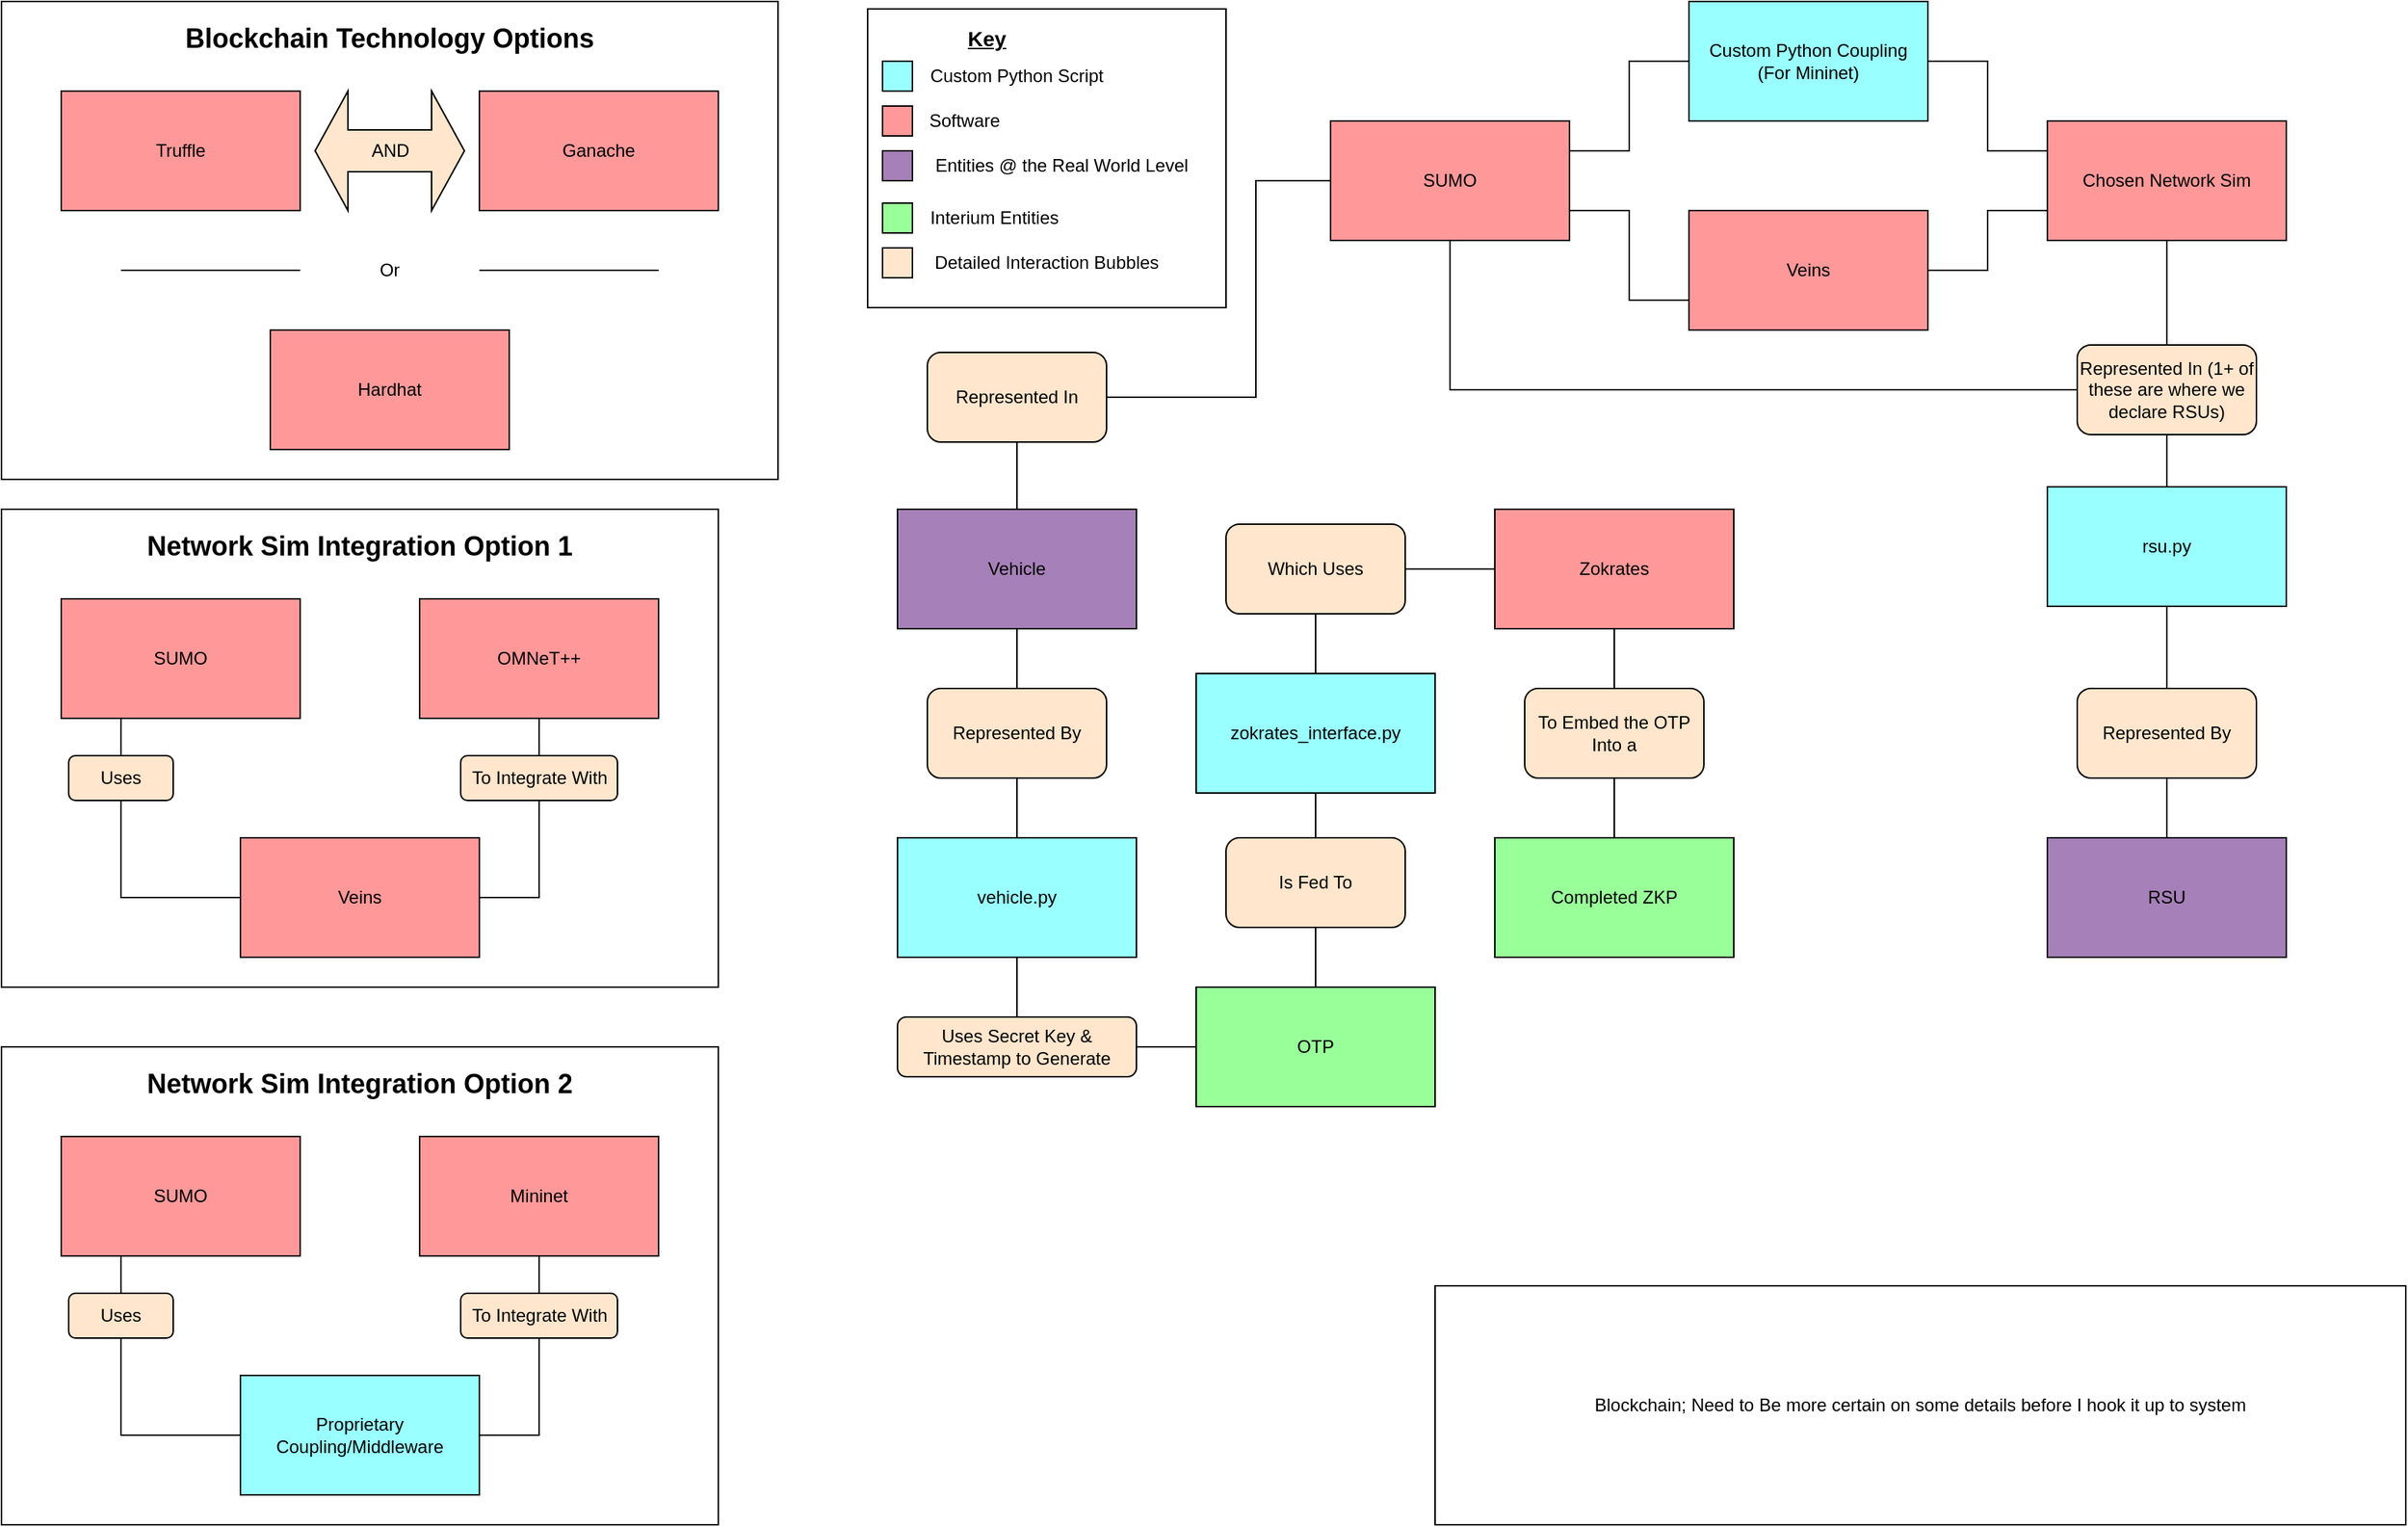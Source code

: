 <mxfile version="27.0.9">
  <diagram name="Page-1" id="rGFqW4cL4ZWhmywbft53">
    <mxGraphModel dx="3781" dy="1051" grid="1" gridSize="10" guides="1" tooltips="1" connect="1" arrows="1" fold="1" page="1" pageScale="1" pageWidth="850" pageHeight="1100" math="0" shadow="0">
      <root>
        <mxCell id="0" />
        <mxCell id="1" parent="0" />
        <mxCell id="xacsmnz1SWvq0rgQp3L0-67" value="" style="rounded=0;whiteSpace=wrap;html=1;" parent="1" vertex="1">
          <mxGeometry x="-1680" y="740" width="480" height="320" as="geometry" />
        </mxCell>
        <mxCell id="xacsmnz1SWvq0rgQp3L0-59" value="" style="rounded=0;whiteSpace=wrap;html=1;" parent="1" vertex="1">
          <mxGeometry x="-1680" y="380" width="480" height="320" as="geometry" />
        </mxCell>
        <mxCell id="xacsmnz1SWvq0rgQp3L0-42" value="" style="rounded=0;whiteSpace=wrap;html=1;" parent="1" vertex="1">
          <mxGeometry x="-1680" y="40" width="520" height="320" as="geometry" />
        </mxCell>
        <mxCell id="xacsmnz1SWvq0rgQp3L0-1" value="SUMO" style="rounded=0;whiteSpace=wrap;html=1;fillColor=#FF9999;" parent="1" vertex="1">
          <mxGeometry x="-1640" y="440" width="160" height="80" as="geometry" />
        </mxCell>
        <mxCell id="xacsmnz1SWvq0rgQp3L0-2" value="Hardhat" style="rounded=0;whiteSpace=wrap;html=1;fillColor=#FF9999;" parent="1" vertex="1">
          <mxGeometry x="-1500" y="260" width="160" height="80" as="geometry" />
        </mxCell>
        <mxCell id="xacsmnz1SWvq0rgQp3L0-3" value="Zokrates" style="rounded=0;whiteSpace=wrap;html=1;fillColor=#FF9999;" parent="1" vertex="1">
          <mxGeometry x="-680" y="380" width="160" height="80" as="geometry" />
        </mxCell>
        <mxCell id="xacsmnz1SWvq0rgQp3L0-4" value="Veins" style="rounded=0;whiteSpace=wrap;html=1;fillColor=#FF9999;" parent="1" vertex="1">
          <mxGeometry x="-1520" y="600" width="160" height="80" as="geometry" />
        </mxCell>
        <mxCell id="xacsmnz1SWvq0rgQp3L0-5" value="Truffle" style="rounded=0;whiteSpace=wrap;html=1;fillColor=#FF9999;" parent="1" vertex="1">
          <mxGeometry x="-1640" y="100" width="160" height="80" as="geometry" />
        </mxCell>
        <mxCell id="xacsmnz1SWvq0rgQp3L0-7" value="OMNeT++" style="rounded=0;whiteSpace=wrap;html=1;fillColor=#FF9999;" parent="1" vertex="1">
          <mxGeometry x="-1400" y="440" width="160" height="80" as="geometry" />
        </mxCell>
        <mxCell id="xacsmnz1SWvq0rgQp3L0-8" value="Ganache" style="rounded=0;whiteSpace=wrap;html=1;fillColor=#FF9999;" parent="1" vertex="1">
          <mxGeometry x="-1360" y="100" width="160" height="80" as="geometry" />
        </mxCell>
        <mxCell id="xacsmnz1SWvq0rgQp3L0-9" value="Vehicle" style="rounded=0;whiteSpace=wrap;html=1;fillColor=#A680B8;" parent="1" vertex="1">
          <mxGeometry x="-1080" y="380" width="160" height="80" as="geometry" />
        </mxCell>
        <mxCell id="xacsmnz1SWvq0rgQp3L0-10" value="Blockchain" style="rounded=0;whiteSpace=wrap;html=1;fillColor=#A680B8;" parent="1" vertex="1">
          <mxGeometry x="-670" y="940" width="160" height="80" as="geometry" />
        </mxCell>
        <mxCell id="xacsmnz1SWvq0rgQp3L0-11" value="zokrates_interface.py" style="rounded=0;whiteSpace=wrap;html=1;fillColor=#99FFFF;" parent="1" vertex="1">
          <mxGeometry x="-880" y="490" width="160" height="80" as="geometry" />
        </mxCell>
        <mxCell id="xacsmnz1SWvq0rgQp3L0-12" value="RSU" style="rounded=0;whiteSpace=wrap;html=1;fillColor=#A680B8;" parent="1" vertex="1">
          <mxGeometry x="-310" y="600" width="160" height="80" as="geometry" />
        </mxCell>
        <mxCell id="xacsmnz1SWvq0rgQp3L0-13" value="blockchain.py" style="rounded=0;whiteSpace=wrap;html=1;fillColor=#99FFFF;" parent="1" vertex="1">
          <mxGeometry x="-260" y="940" width="160" height="80" as="geometry" />
        </mxCell>
        <mxCell id="xacsmnz1SWvq0rgQp3L0-14" value="Completed ZKP" style="rounded=0;whiteSpace=wrap;html=1;fillColor=#99FF99;" parent="1" vertex="1">
          <mxGeometry x="-680" y="600" width="160" height="80" as="geometry" />
        </mxCell>
        <mxCell id="xacsmnz1SWvq0rgQp3L0-15" value="rsu.py" style="rounded=0;whiteSpace=wrap;html=1;fillColor=#99FFFF;" parent="1" vertex="1">
          <mxGeometry x="-310" y="365" width="160" height="80" as="geometry" />
        </mxCell>
        <mxCell id="xacsmnz1SWvq0rgQp3L0-16" value="vehicle.py" style="rounded=0;whiteSpace=wrap;html=1;fillColor=#99FFFF;" parent="1" vertex="1">
          <mxGeometry x="-1080" y="600" width="160" height="80" as="geometry" />
        </mxCell>
        <mxCell id="xacsmnz1SWvq0rgQp3L0-37" value="OTP" style="rounded=0;whiteSpace=wrap;html=1;fillColor=#99FF99;" parent="1" vertex="1">
          <mxGeometry x="-880" y="700" width="160" height="80" as="geometry" />
        </mxCell>
        <mxCell id="xacsmnz1SWvq0rgQp3L0-38" value="AND" style="html=1;shadow=0;dashed=0;align=center;verticalAlign=middle;shape=mxgraph.arrows2.twoWayArrow;dy=0.65;dx=22;fillColor=#FFE6CC;" parent="1" vertex="1">
          <mxGeometry x="-1470" y="100" width="100" height="80" as="geometry" />
        </mxCell>
        <mxCell id="xacsmnz1SWvq0rgQp3L0-39" value="" style="endArrow=none;html=1;rounded=0;" parent="1" edge="1">
          <mxGeometry width="50" height="50" relative="1" as="geometry">
            <mxPoint x="-1600" y="220" as="sourcePoint" />
            <mxPoint x="-1480" y="220" as="targetPoint" />
          </mxGeometry>
        </mxCell>
        <mxCell id="xacsmnz1SWvq0rgQp3L0-40" value="" style="endArrow=none;html=1;rounded=0;" parent="1" edge="1">
          <mxGeometry width="50" height="50" relative="1" as="geometry">
            <mxPoint x="-1360" y="220" as="sourcePoint" />
            <mxPoint x="-1240" y="220" as="targetPoint" />
          </mxGeometry>
        </mxCell>
        <mxCell id="xacsmnz1SWvq0rgQp3L0-41" value="Or" style="text;html=1;align=center;verticalAlign=middle;whiteSpace=wrap;rounded=0;" parent="1" vertex="1">
          <mxGeometry x="-1450" y="200" width="60" height="40" as="geometry" />
        </mxCell>
        <mxCell id="xacsmnz1SWvq0rgQp3L0-45" value="&lt;b&gt;&lt;font style=&quot;font-size: 18px;&quot;&gt;Blockchain Technology Options&lt;/font&gt;&lt;/b&gt;" style="text;html=1;align=center;verticalAlign=middle;whiteSpace=wrap;rounded=0;" parent="1" vertex="1">
          <mxGeometry x="-1565" y="50" width="290" height="30" as="geometry" />
        </mxCell>
        <mxCell id="xacsmnz1SWvq0rgQp3L0-56" value="Proprietary Coupling/Middleware" style="rounded=0;whiteSpace=wrap;html=1;fillColor=#99FFFF;" parent="1" vertex="1">
          <mxGeometry x="-1520" y="960" width="160" height="80" as="geometry" />
        </mxCell>
        <mxCell id="xacsmnz1SWvq0rgQp3L0-57" value="SUMO" style="rounded=0;whiteSpace=wrap;html=1;fillColor=#FF9999;" parent="1" vertex="1">
          <mxGeometry x="-790" y="120" width="160" height="80" as="geometry" />
        </mxCell>
        <mxCell id="xacsmnz1SWvq0rgQp3L0-60" value="&lt;b&gt;&lt;font style=&quot;font-size: 18px;&quot;&gt;Network Sim Integration Option 1&lt;/font&gt;&lt;/b&gt;" style="text;html=1;align=center;verticalAlign=middle;whiteSpace=wrap;rounded=0;" parent="1" vertex="1">
          <mxGeometry x="-1590" y="390" width="300" height="30" as="geometry" />
        </mxCell>
        <mxCell id="xacsmnz1SWvq0rgQp3L0-61" value="" style="endArrow=none;html=1;rounded=0;entryX=0.25;entryY=1;entryDx=0;entryDy=0;exitX=0.5;exitY=0;exitDx=0;exitDy=0;" parent="1" source="xacsmnz1SWvq0rgQp3L0-62" target="xacsmnz1SWvq0rgQp3L0-1" edge="1">
          <mxGeometry width="50" height="50" relative="1" as="geometry">
            <mxPoint x="-1520" y="680" as="sourcePoint" />
            <mxPoint x="-1470" y="630" as="targetPoint" />
          </mxGeometry>
        </mxCell>
        <mxCell id="xacsmnz1SWvq0rgQp3L0-62" value="Uses" style="rounded=1;whiteSpace=wrap;html=1;fillColor=#FFE6CC;" parent="1" vertex="1">
          <mxGeometry x="-1635" y="545" width="70" height="30" as="geometry" />
        </mxCell>
        <mxCell id="xacsmnz1SWvq0rgQp3L0-63" value="" style="endArrow=none;html=1;rounded=0;entryX=0.5;entryY=1;entryDx=0;entryDy=0;exitX=0;exitY=0.5;exitDx=0;exitDy=0;" parent="1" source="xacsmnz1SWvq0rgQp3L0-4" target="xacsmnz1SWvq0rgQp3L0-62" edge="1">
          <mxGeometry width="50" height="50" relative="1" as="geometry">
            <mxPoint x="-1520" y="680" as="sourcePoint" />
            <mxPoint x="-1470" y="630" as="targetPoint" />
            <Array as="points">
              <mxPoint x="-1600" y="640" />
            </Array>
          </mxGeometry>
        </mxCell>
        <mxCell id="xacsmnz1SWvq0rgQp3L0-64" value="To Integrate With" style="rounded=1;whiteSpace=wrap;html=1;fillColor=#FFE6CC;" parent="1" vertex="1">
          <mxGeometry x="-1372.5" y="545" width="105" height="30" as="geometry" />
        </mxCell>
        <mxCell id="xacsmnz1SWvq0rgQp3L0-65" value="" style="endArrow=none;html=1;rounded=0;entryX=1;entryY=0.5;entryDx=0;entryDy=0;exitX=0.5;exitY=1;exitDx=0;exitDy=0;" parent="1" source="xacsmnz1SWvq0rgQp3L0-64" target="xacsmnz1SWvq0rgQp3L0-4" edge="1">
          <mxGeometry width="50" height="50" relative="1" as="geometry">
            <mxPoint x="-1520" y="680" as="sourcePoint" />
            <mxPoint x="-1470" y="630" as="targetPoint" />
            <Array as="points">
              <mxPoint x="-1320" y="640" />
            </Array>
          </mxGeometry>
        </mxCell>
        <mxCell id="xacsmnz1SWvq0rgQp3L0-66" value="" style="endArrow=none;html=1;rounded=0;entryX=0.5;entryY=0;entryDx=0;entryDy=0;exitX=0.5;exitY=1;exitDx=0;exitDy=0;" parent="1" source="xacsmnz1SWvq0rgQp3L0-7" target="xacsmnz1SWvq0rgQp3L0-64" edge="1">
          <mxGeometry width="50" height="50" relative="1" as="geometry">
            <mxPoint x="-1470" y="570" as="sourcePoint" />
            <mxPoint x="-1420" y="520" as="targetPoint" />
          </mxGeometry>
        </mxCell>
        <mxCell id="xacsmnz1SWvq0rgQp3L0-68" value="SUMO" style="rounded=0;whiteSpace=wrap;html=1;fillColor=#FF9999;" parent="1" vertex="1">
          <mxGeometry x="-1640" y="800" width="160" height="80" as="geometry" />
        </mxCell>
        <mxCell id="xacsmnz1SWvq0rgQp3L0-70" value="Mininet" style="rounded=0;whiteSpace=wrap;html=1;fillColor=#FF9999;" parent="1" vertex="1">
          <mxGeometry x="-1400" y="800" width="160" height="80" as="geometry" />
        </mxCell>
        <mxCell id="xacsmnz1SWvq0rgQp3L0-71" value="&lt;b&gt;&lt;font style=&quot;font-size: 18px;&quot;&gt;Network Sim Integration Option 2&lt;/font&gt;&lt;/b&gt;" style="text;html=1;align=center;verticalAlign=middle;whiteSpace=wrap;rounded=0;" parent="1" vertex="1">
          <mxGeometry x="-1590" y="750" width="300" height="30" as="geometry" />
        </mxCell>
        <mxCell id="xacsmnz1SWvq0rgQp3L0-72" value="" style="endArrow=none;html=1;rounded=0;entryX=0.25;entryY=1;entryDx=0;entryDy=0;exitX=0.5;exitY=0;exitDx=0;exitDy=0;" parent="1" source="xacsmnz1SWvq0rgQp3L0-73" target="xacsmnz1SWvq0rgQp3L0-68" edge="1">
          <mxGeometry width="50" height="50" relative="1" as="geometry">
            <mxPoint x="-1520" y="1040" as="sourcePoint" />
            <mxPoint x="-1470" y="990" as="targetPoint" />
          </mxGeometry>
        </mxCell>
        <mxCell id="xacsmnz1SWvq0rgQp3L0-73" value="Uses" style="rounded=1;whiteSpace=wrap;html=1;fillColor=#FFE6CC;" parent="1" vertex="1">
          <mxGeometry x="-1635" y="905" width="70" height="30" as="geometry" />
        </mxCell>
        <mxCell id="xacsmnz1SWvq0rgQp3L0-74" value="" style="endArrow=none;html=1;rounded=0;entryX=0.5;entryY=1;entryDx=0;entryDy=0;exitX=0;exitY=0.5;exitDx=0;exitDy=0;" parent="1" target="xacsmnz1SWvq0rgQp3L0-73" edge="1">
          <mxGeometry width="50" height="50" relative="1" as="geometry">
            <mxPoint x="-1520" y="1000" as="sourcePoint" />
            <mxPoint x="-1470" y="990" as="targetPoint" />
            <Array as="points">
              <mxPoint x="-1600" y="1000" />
            </Array>
          </mxGeometry>
        </mxCell>
        <mxCell id="xacsmnz1SWvq0rgQp3L0-75" value="To Integrate With" style="rounded=1;whiteSpace=wrap;html=1;fillColor=#FFE6CC;" parent="1" vertex="1">
          <mxGeometry x="-1372.5" y="905" width="105" height="30" as="geometry" />
        </mxCell>
        <mxCell id="xacsmnz1SWvq0rgQp3L0-76" value="" style="endArrow=none;html=1;rounded=0;entryX=1;entryY=0.5;entryDx=0;entryDy=0;exitX=0.5;exitY=1;exitDx=0;exitDy=0;" parent="1" source="xacsmnz1SWvq0rgQp3L0-75" edge="1">
          <mxGeometry width="50" height="50" relative="1" as="geometry">
            <mxPoint x="-1520" y="1040" as="sourcePoint" />
            <mxPoint x="-1360" y="1000" as="targetPoint" />
            <Array as="points">
              <mxPoint x="-1320" y="1000" />
            </Array>
          </mxGeometry>
        </mxCell>
        <mxCell id="xacsmnz1SWvq0rgQp3L0-77" value="" style="endArrow=none;html=1;rounded=0;entryX=0.5;entryY=0;entryDx=0;entryDy=0;exitX=0.5;exitY=1;exitDx=0;exitDy=0;" parent="1" source="xacsmnz1SWvq0rgQp3L0-70" target="xacsmnz1SWvq0rgQp3L0-75" edge="1">
          <mxGeometry width="50" height="50" relative="1" as="geometry">
            <mxPoint x="-1470" y="930" as="sourcePoint" />
            <mxPoint x="-1420" y="880" as="targetPoint" />
          </mxGeometry>
        </mxCell>
        <mxCell id="xacsmnz1SWvq0rgQp3L0-78" value="&lt;div&gt;&lt;span style=&quot;background-color: transparent; color: light-dark(rgb(0, 0, 0), rgb(255, 255, 255));&quot;&gt;Represented By&lt;/span&gt;&lt;/div&gt;" style="rounded=1;whiteSpace=wrap;html=1;fillColor=#FFE6CC;" parent="1" vertex="1">
          <mxGeometry x="-1060" y="500" width="120" height="60" as="geometry" />
        </mxCell>
        <mxCell id="xacsmnz1SWvq0rgQp3L0-79" value="" style="endArrow=none;html=1;rounded=0;exitX=0.5;exitY=1;exitDx=0;exitDy=0;entryX=0.5;entryY=0;entryDx=0;entryDy=0;" parent="1" source="xacsmnz1SWvq0rgQp3L0-9" target="xacsmnz1SWvq0rgQp3L0-78" edge="1">
          <mxGeometry width="50" height="50" relative="1" as="geometry">
            <mxPoint x="-410" y="670" as="sourcePoint" />
            <mxPoint x="-860" y="420" as="targetPoint" />
          </mxGeometry>
        </mxCell>
        <mxCell id="xacsmnz1SWvq0rgQp3L0-80" value="" style="endArrow=none;html=1;rounded=0;exitX=0.5;exitY=1;exitDx=0;exitDy=0;entryX=0.5;entryY=0;entryDx=0;entryDy=0;" parent="1" source="xacsmnz1SWvq0rgQp3L0-78" target="xacsmnz1SWvq0rgQp3L0-16" edge="1">
          <mxGeometry width="50" height="50" relative="1" as="geometry">
            <mxPoint x="-740" y="419.49" as="sourcePoint" />
            <mxPoint x="-680" y="419.49" as="targetPoint" />
          </mxGeometry>
        </mxCell>
        <mxCell id="xacsmnz1SWvq0rgQp3L0-81" value="Represented By" style="rounded=1;whiteSpace=wrap;html=1;fillColor=#FFE6CC;" parent="1" vertex="1">
          <mxGeometry x="-290" y="500" width="120" height="60" as="geometry" />
        </mxCell>
        <mxCell id="xacsmnz1SWvq0rgQp3L0-82" value="" style="endArrow=none;html=1;rounded=0;entryX=0.5;entryY=0;entryDx=0;entryDy=0;exitX=0.5;exitY=1;exitDx=0;exitDy=0;" parent="1" source="xacsmnz1SWvq0rgQp3L0-15" target="xacsmnz1SWvq0rgQp3L0-81" edge="1">
          <mxGeometry width="50" height="50" relative="1" as="geometry">
            <mxPoint x="-1390" y="180" as="sourcePoint" />
            <mxPoint x="-1340" y="130" as="targetPoint" />
          </mxGeometry>
        </mxCell>
        <mxCell id="xacsmnz1SWvq0rgQp3L0-83" value="" style="endArrow=none;html=1;rounded=0;entryX=0.5;entryY=0;entryDx=0;entryDy=0;exitX=0.5;exitY=1;exitDx=0;exitDy=0;" parent="1" source="xacsmnz1SWvq0rgQp3L0-81" target="xacsmnz1SWvq0rgQp3L0-12" edge="1">
          <mxGeometry width="50" height="50" relative="1" as="geometry">
            <mxPoint x="-1390" y="180" as="sourcePoint" />
            <mxPoint x="-1340" y="130" as="targetPoint" />
          </mxGeometry>
        </mxCell>
        <mxCell id="xacsmnz1SWvq0rgQp3L0-84" value="Uses Secret Key &amp;amp; Timestamp to Generate" style="rounded=1;whiteSpace=wrap;html=1;fillColor=#FFE6CC;" parent="1" vertex="1">
          <mxGeometry x="-1080" y="720" width="160" height="40" as="geometry" />
        </mxCell>
        <mxCell id="xacsmnz1SWvq0rgQp3L0-87" value="Is Fed To" style="rounded=1;whiteSpace=wrap;html=1;fillColor=#FFE6CC;" parent="1" vertex="1">
          <mxGeometry x="-860" y="600" width="120" height="60" as="geometry" />
        </mxCell>
        <mxCell id="xacsmnz1SWvq0rgQp3L0-88" value="Which Uses" style="rounded=1;whiteSpace=wrap;html=1;fillColor=#FFE6CC;" parent="1" vertex="1">
          <mxGeometry x="-860" y="390" width="120" height="60" as="geometry" />
        </mxCell>
        <mxCell id="xacsmnz1SWvq0rgQp3L0-89" value="To Embed the OTP Into a" style="rounded=1;whiteSpace=wrap;html=1;fillColor=#FFE6CC;" parent="1" vertex="1">
          <mxGeometry x="-660" y="500" width="120" height="60" as="geometry" />
        </mxCell>
        <mxCell id="xacsmnz1SWvq0rgQp3L0-98" value="Represented In" style="rounded=1;whiteSpace=wrap;html=1;fillColor=#FFE6CC;" parent="1" vertex="1">
          <mxGeometry x="-1060" y="275" width="120" height="60" as="geometry" />
        </mxCell>
        <mxCell id="xacsmnz1SWvq0rgQp3L0-99" value="Represented In (1+ of these are where we declare RSUs)" style="rounded=1;whiteSpace=wrap;html=1;fillColor=#FFE6CC;" parent="1" vertex="1">
          <mxGeometry x="-290" y="270" width="120" height="60" as="geometry" />
        </mxCell>
        <mxCell id="xacsmnz1SWvq0rgQp3L0-100" value="Chosen Network Sim" style="rounded=0;whiteSpace=wrap;html=1;fillColor=#FF9999;" parent="1" vertex="1">
          <mxGeometry x="-310" y="120" width="160" height="80" as="geometry" />
        </mxCell>
        <mxCell id="xacsmnz1SWvq0rgQp3L0-101" value="Chosen Blockchain Technology" style="rounded=0;whiteSpace=wrap;html=1;fillColor=#FF9999;" parent="1" vertex="1">
          <mxGeometry x="-460" y="940" width="160" height="80" as="geometry" />
        </mxCell>
        <mxCell id="xacsmnz1SWvq0rgQp3L0-103" value="Custom Python Coupling (For Mininet)" style="rounded=0;whiteSpace=wrap;html=1;fillColor=#99FFFF;" parent="1" vertex="1">
          <mxGeometry x="-550" y="40" width="160" height="80" as="geometry" />
        </mxCell>
        <mxCell id="xacsmnz1SWvq0rgQp3L0-114" value="" style="endArrow=none;html=1;rounded=0;entryX=0.5;entryY=1;entryDx=0;entryDy=0;exitX=0.5;exitY=0;exitDx=0;exitDy=0;" parent="1" source="xacsmnz1SWvq0rgQp3L0-84" target="xacsmnz1SWvq0rgQp3L0-16" edge="1">
          <mxGeometry width="50" height="50" relative="1" as="geometry">
            <mxPoint x="-820" y="630" as="sourcePoint" />
            <mxPoint x="-770" y="580" as="targetPoint" />
          </mxGeometry>
        </mxCell>
        <mxCell id="xacsmnz1SWvq0rgQp3L0-115" value="" style="endArrow=none;html=1;rounded=0;entryX=0.5;entryY=1;entryDx=0;entryDy=0;exitX=0.5;exitY=0;exitDx=0;exitDy=0;" parent="1" source="xacsmnz1SWvq0rgQp3L0-89" target="xacsmnz1SWvq0rgQp3L0-3" edge="1">
          <mxGeometry width="50" height="50" relative="1" as="geometry">
            <mxPoint x="-625" y="505" as="sourcePoint" />
            <mxPoint x="-575" y="455" as="targetPoint" />
          </mxGeometry>
        </mxCell>
        <mxCell id="xacsmnz1SWvq0rgQp3L0-116" value="" style="endArrow=none;html=1;rounded=0;entryX=0.5;entryY=1;entryDx=0;entryDy=0;exitX=0.5;exitY=0;exitDx=0;exitDy=0;" parent="1" source="xacsmnz1SWvq0rgQp3L0-11" target="xacsmnz1SWvq0rgQp3L0-88" edge="1">
          <mxGeometry width="50" height="50" relative="1" as="geometry">
            <mxPoint x="-800" y="480" as="sourcePoint" />
            <mxPoint x="-775" y="440" as="targetPoint" />
          </mxGeometry>
        </mxCell>
        <mxCell id="xacsmnz1SWvq0rgQp3L0-117" value="" style="endArrow=none;html=1;rounded=0;exitX=0.5;exitY=0;exitDx=0;exitDy=0;entryX=0.5;entryY=1;entryDx=0;entryDy=0;" parent="1" source="xacsmnz1SWvq0rgQp3L0-87" target="xacsmnz1SWvq0rgQp3L0-11" edge="1">
          <mxGeometry width="50" height="50" relative="1" as="geometry">
            <mxPoint x="-860" y="610" as="sourcePoint" />
            <mxPoint x="-810" y="560" as="targetPoint" />
          </mxGeometry>
        </mxCell>
        <mxCell id="xacsmnz1SWvq0rgQp3L0-118" value="" style="endArrow=none;html=1;rounded=0;exitX=0.5;exitY=0;exitDx=0;exitDy=0;entryX=0.5;entryY=1;entryDx=0;entryDy=0;" parent="1" source="xacsmnz1SWvq0rgQp3L0-37" target="xacsmnz1SWvq0rgQp3L0-87" edge="1">
          <mxGeometry width="50" height="50" relative="1" as="geometry">
            <mxPoint x="-800" y="720" as="sourcePoint" />
            <mxPoint x="-750" y="670" as="targetPoint" />
          </mxGeometry>
        </mxCell>
        <mxCell id="xacsmnz1SWvq0rgQp3L0-119" value="" style="endArrow=none;html=1;rounded=0;exitX=1;exitY=0.5;exitDx=0;exitDy=0;entryX=0;entryY=0.5;entryDx=0;entryDy=0;" parent="1" source="xacsmnz1SWvq0rgQp3L0-84" target="xacsmnz1SWvq0rgQp3L0-37" edge="1">
          <mxGeometry width="50" height="50" relative="1" as="geometry">
            <mxPoint x="-930" y="800" as="sourcePoint" />
            <mxPoint x="-880" y="750" as="targetPoint" />
          </mxGeometry>
        </mxCell>
        <mxCell id="xacsmnz1SWvq0rgQp3L0-120" value="" style="endArrow=none;html=1;rounded=0;entryX=0.5;entryY=1;entryDx=0;entryDy=0;exitX=0.5;exitY=0;exitDx=0;exitDy=0;" parent="1" source="xacsmnz1SWvq0rgQp3L0-14" target="xacsmnz1SWvq0rgQp3L0-89" edge="1">
          <mxGeometry width="50" height="50" relative="1" as="geometry">
            <mxPoint x="-625" y="600" as="sourcePoint" />
            <mxPoint x="-575" y="550" as="targetPoint" />
          </mxGeometry>
        </mxCell>
        <mxCell id="xacsmnz1SWvq0rgQp3L0-121" value="" style="endArrow=none;html=1;rounded=0;entryX=1;entryY=0.5;entryDx=0;entryDy=0;exitX=0;exitY=0.5;exitDx=0;exitDy=0;" parent="1" source="xacsmnz1SWvq0rgQp3L0-3" target="xacsmnz1SWvq0rgQp3L0-88" edge="1">
          <mxGeometry width="50" height="50" relative="1" as="geometry">
            <mxPoint x="-820" y="630" as="sourcePoint" />
            <mxPoint x="-770" y="580" as="targetPoint" />
          </mxGeometry>
        </mxCell>
        <mxCell id="xacsmnz1SWvq0rgQp3L0-122" value="" style="endArrow=none;html=1;rounded=0;entryX=0;entryY=0.25;entryDx=0;entryDy=0;exitX=1;exitY=0.5;exitDx=0;exitDy=0;" parent="1" source="xacsmnz1SWvq0rgQp3L0-103" target="xacsmnz1SWvq0rgQp3L0-100" edge="1">
          <mxGeometry width="50" height="50" relative="1" as="geometry">
            <mxPoint x="-380" y="185" as="sourcePoint" />
            <mxPoint x="-330" y="135" as="targetPoint" />
            <Array as="points">
              <mxPoint x="-350" y="80" />
              <mxPoint x="-350" y="140" />
            </Array>
          </mxGeometry>
        </mxCell>
        <mxCell id="xacsmnz1SWvq0rgQp3L0-123" value="" style="endArrow=none;html=1;rounded=0;entryX=0;entryY=0.5;entryDx=0;entryDy=0;exitX=1;exitY=0.25;exitDx=0;exitDy=0;" parent="1" source="xacsmnz1SWvq0rgQp3L0-57" target="xacsmnz1SWvq0rgQp3L0-103" edge="1">
          <mxGeometry width="50" height="50" relative="1" as="geometry">
            <mxPoint x="-610" y="190" as="sourcePoint" />
            <mxPoint x="-560" y="140" as="targetPoint" />
            <Array as="points">
              <mxPoint x="-590" y="140" />
              <mxPoint x="-590" y="80" />
            </Array>
          </mxGeometry>
        </mxCell>
        <mxCell id="xacsmnz1SWvq0rgQp3L0-124" value="" style="endArrow=none;html=1;rounded=0;entryX=0;entryY=0.5;entryDx=0;entryDy=0;exitX=1;exitY=0.5;exitDx=0;exitDy=0;" parent="1" source="xacsmnz1SWvq0rgQp3L0-98" target="xacsmnz1SWvq0rgQp3L0-57" edge="1">
          <mxGeometry width="50" height="50" relative="1" as="geometry">
            <mxPoint x="-870" y="260" as="sourcePoint" />
            <mxPoint x="-820" y="210" as="targetPoint" />
            <Array as="points">
              <mxPoint x="-840" y="305" />
              <mxPoint x="-840" y="160" />
            </Array>
          </mxGeometry>
        </mxCell>
        <mxCell id="xacsmnz1SWvq0rgQp3L0-125" value="" style="endArrow=none;html=1;rounded=0;entryX=0.5;entryY=1;entryDx=0;entryDy=0;exitX=0.5;exitY=0;exitDx=0;exitDy=0;" parent="1" source="xacsmnz1SWvq0rgQp3L0-9" target="xacsmnz1SWvq0rgQp3L0-98" edge="1">
          <mxGeometry width="50" height="50" relative="1" as="geometry">
            <mxPoint x="-970" y="390" as="sourcePoint" />
            <mxPoint x="-920" y="340" as="targetPoint" />
          </mxGeometry>
        </mxCell>
        <mxCell id="xacsmnz1SWvq0rgQp3L0-126" value="" style="endArrow=none;html=1;rounded=0;entryX=0.5;entryY=1;entryDx=0;entryDy=0;exitX=0.5;exitY=0;exitDx=0;exitDy=0;" parent="1" source="xacsmnz1SWvq0rgQp3L0-99" target="xacsmnz1SWvq0rgQp3L0-100" edge="1">
          <mxGeometry width="50" height="50" relative="1" as="geometry">
            <mxPoint x="-250" y="265" as="sourcePoint" />
            <mxPoint x="-200" y="215" as="targetPoint" />
          </mxGeometry>
        </mxCell>
        <mxCell id="xacsmnz1SWvq0rgQp3L0-127" value="" style="endArrow=none;html=1;rounded=0;entryX=0.5;entryY=1;entryDx=0;entryDy=0;exitX=0.5;exitY=0;exitDx=0;exitDy=0;" parent="1" source="xacsmnz1SWvq0rgQp3L0-15" target="xacsmnz1SWvq0rgQp3L0-99" edge="1">
          <mxGeometry width="50" height="50" relative="1" as="geometry">
            <mxPoint x="-360" y="380" as="sourcePoint" />
            <mxPoint x="-310" y="330" as="targetPoint" />
            <Array as="points">
              <mxPoint x="-230" y="350" />
            </Array>
          </mxGeometry>
        </mxCell>
        <mxCell id="xacsmnz1SWvq0rgQp3L0-129" value="" style="endArrow=none;html=1;rounded=0;entryX=0;entryY=0.5;entryDx=0;entryDy=0;exitX=0.5;exitY=1;exitDx=0;exitDy=0;" parent="1" source="xacsmnz1SWvq0rgQp3L0-57" target="xacsmnz1SWvq0rgQp3L0-99" edge="1">
          <mxGeometry width="50" height="50" relative="1" as="geometry">
            <mxPoint x="-550" y="350" as="sourcePoint" />
            <mxPoint x="-500" y="300" as="targetPoint" />
            <Array as="points">
              <mxPoint x="-710" y="300" />
            </Array>
          </mxGeometry>
        </mxCell>
        <mxCell id="xacsmnz1SWvq0rgQp3L0-131" value="" style="rounded=0;whiteSpace=wrap;html=1;" parent="1" vertex="1">
          <mxGeometry x="-1100" y="45" width="240" height="200" as="geometry" />
        </mxCell>
        <mxCell id="xacsmnz1SWvq0rgQp3L0-132" value="" style="whiteSpace=wrap;html=1;aspect=fixed;fillColor=#99FFFF;" parent="1" vertex="1">
          <mxGeometry x="-1090" y="80" width="20" height="20" as="geometry" />
        </mxCell>
        <mxCell id="xacsmnz1SWvq0rgQp3L0-133" value="Custom Python Script" style="text;html=1;align=center;verticalAlign=middle;whiteSpace=wrap;rounded=0;" parent="1" vertex="1">
          <mxGeometry x="-1060" y="75" width="120" height="30" as="geometry" />
        </mxCell>
        <mxCell id="xacsmnz1SWvq0rgQp3L0-134" value="&lt;b&gt;&lt;font style=&quot;font-size: 14px;&quot;&gt;&lt;u&gt;Key&lt;/u&gt;&lt;/font&gt;&lt;/b&gt;" style="text;html=1;align=center;verticalAlign=middle;whiteSpace=wrap;rounded=0;" parent="1" vertex="1">
          <mxGeometry x="-1050" y="55" width="60" height="20" as="geometry" />
        </mxCell>
        <mxCell id="xacsmnz1SWvq0rgQp3L0-135" value="" style="whiteSpace=wrap;html=1;aspect=fixed;fillColor=#FF9999;" parent="1" vertex="1">
          <mxGeometry x="-1090" y="110" width="20" height="20" as="geometry" />
        </mxCell>
        <mxCell id="xacsmnz1SWvq0rgQp3L0-136" value="Software" style="text;html=1;align=center;verticalAlign=middle;whiteSpace=wrap;rounded=0;" parent="1" vertex="1">
          <mxGeometry x="-1070" y="105" width="70" height="30" as="geometry" />
        </mxCell>
        <mxCell id="xacsmnz1SWvq0rgQp3L0-140" value="" style="whiteSpace=wrap;html=1;aspect=fixed;fillColor=#A680B8;" parent="1" vertex="1">
          <mxGeometry x="-1090" y="140" width="20" height="20" as="geometry" />
        </mxCell>
        <mxCell id="xacsmnz1SWvq0rgQp3L0-141" value="Entities @ the Real World Level" style="text;html=1;align=center;verticalAlign=middle;whiteSpace=wrap;rounded=0;" parent="1" vertex="1">
          <mxGeometry x="-1060" y="135" width="180" height="30" as="geometry" />
        </mxCell>
        <mxCell id="xacsmnz1SWvq0rgQp3L0-142" value="" style="whiteSpace=wrap;html=1;aspect=fixed;fillColor=#99FF99;" parent="1" vertex="1">
          <mxGeometry x="-1090" y="175" width="20" height="20" as="geometry" />
        </mxCell>
        <mxCell id="xacsmnz1SWvq0rgQp3L0-143" value="Detailed Interaction Bubbles" style="text;html=1;align=center;verticalAlign=middle;whiteSpace=wrap;rounded=0;" parent="1" vertex="1">
          <mxGeometry x="-1060" y="200" width="160" height="30" as="geometry" />
        </mxCell>
        <mxCell id="xacsmnz1SWvq0rgQp3L0-144" value="" style="whiteSpace=wrap;html=1;aspect=fixed;fillColor=#FFE6CC;" parent="1" vertex="1">
          <mxGeometry x="-1090" y="205" width="20" height="20" as="geometry" />
        </mxCell>
        <mxCell id="xacsmnz1SWvq0rgQp3L0-145" value="Interium Entities" style="text;html=1;align=center;verticalAlign=middle;whiteSpace=wrap;rounded=0;" parent="1" vertex="1">
          <mxGeometry x="-1060" y="170" width="90" height="30" as="geometry" />
        </mxCell>
        <mxCell id="xacsmnz1SWvq0rgQp3L0-146" value="Veins" style="rounded=0;whiteSpace=wrap;html=1;fillColor=#FF9999;" parent="1" vertex="1">
          <mxGeometry x="-550" y="180" width="160" height="80" as="geometry" />
        </mxCell>
        <mxCell id="xacsmnz1SWvq0rgQp3L0-147" value="" style="endArrow=none;html=1;rounded=0;entryX=0;entryY=0.75;entryDx=0;entryDy=0;exitX=1;exitY=0.5;exitDx=0;exitDy=0;" parent="1" source="xacsmnz1SWvq0rgQp3L0-146" target="xacsmnz1SWvq0rgQp3L0-100" edge="1">
          <mxGeometry width="50" height="50" relative="1" as="geometry">
            <mxPoint x="-370" y="250" as="sourcePoint" />
            <mxPoint x="-320" y="200" as="targetPoint" />
            <Array as="points">
              <mxPoint x="-350" y="220" />
              <mxPoint x="-350" y="180" />
            </Array>
          </mxGeometry>
        </mxCell>
        <mxCell id="xacsmnz1SWvq0rgQp3L0-148" value="" style="endArrow=none;html=1;rounded=0;exitX=1;exitY=0.75;exitDx=0;exitDy=0;entryX=0;entryY=0.75;entryDx=0;entryDy=0;" parent="1" source="xacsmnz1SWvq0rgQp3L0-57" target="xacsmnz1SWvq0rgQp3L0-146" edge="1">
          <mxGeometry width="50" height="50" relative="1" as="geometry">
            <mxPoint x="-620" y="185" as="sourcePoint" />
            <mxPoint x="-570" y="135" as="targetPoint" />
            <Array as="points">
              <mxPoint x="-590" y="180" />
              <mxPoint x="-590" y="240" />
            </Array>
          </mxGeometry>
        </mxCell>
        <mxCell id="xacsmnz1SWvq0rgQp3L0-149" value="Blockchain; Need to Be more certain on some details before I hook it up to system" style="rounded=0;whiteSpace=wrap;html=1;fillColor=#FFFFFF;" parent="1" vertex="1">
          <mxGeometry x="-720" y="900" width="650" height="160" as="geometry" />
        </mxCell>
      </root>
    </mxGraphModel>
  </diagram>
</mxfile>
